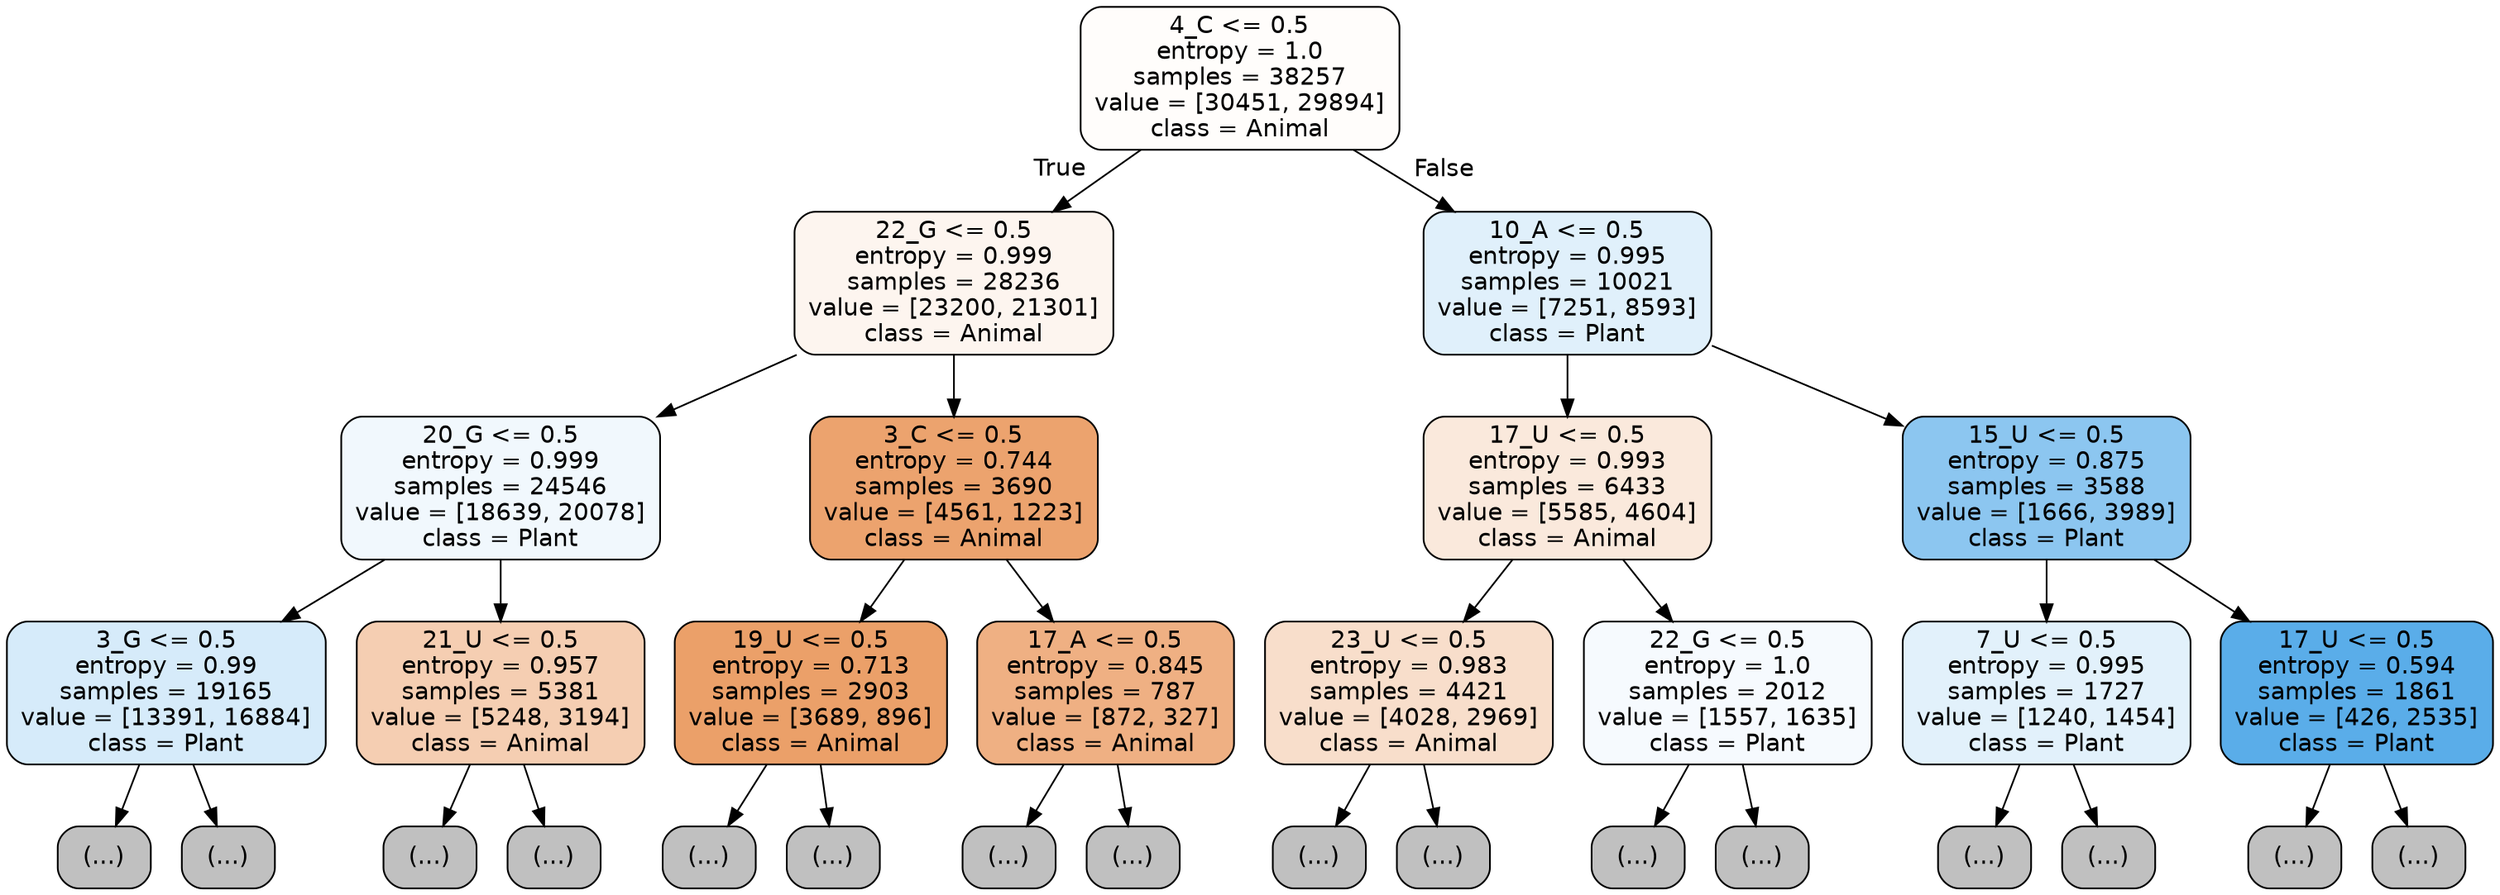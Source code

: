 digraph Tree {
node [shape=box, style="filled, rounded", color="black", fontname="helvetica"] ;
edge [fontname="helvetica"] ;
0 [label="4_C <= 0.5\nentropy = 1.0\nsamples = 38257\nvalue = [30451, 29894]\nclass = Animal", fillcolor="#fffdfb"] ;
1 [label="22_G <= 0.5\nentropy = 0.999\nsamples = 28236\nvalue = [23200, 21301]\nclass = Animal", fillcolor="#fdf5ef"] ;
0 -> 1 [labeldistance=2.5, labelangle=45, headlabel="True"] ;
2 [label="20_G <= 0.5\nentropy = 0.999\nsamples = 24546\nvalue = [18639, 20078]\nclass = Plant", fillcolor="#f1f8fd"] ;
1 -> 2 ;
3 [label="3_G <= 0.5\nentropy = 0.99\nsamples = 19165\nvalue = [13391, 16884]\nclass = Plant", fillcolor="#d6ebfa"] ;
2 -> 3 ;
4 [label="(...)", fillcolor="#C0C0C0"] ;
3 -> 4 ;
6065 [label="(...)", fillcolor="#C0C0C0"] ;
3 -> 6065 ;
8550 [label="21_U <= 0.5\nentropy = 0.957\nsamples = 5381\nvalue = [5248, 3194]\nclass = Animal", fillcolor="#f5ceb2"] ;
2 -> 8550 ;
8551 [label="(...)", fillcolor="#C0C0C0"] ;
8550 -> 8551 ;
11016 [label="(...)", fillcolor="#C0C0C0"] ;
8550 -> 11016 ;
11607 [label="3_C <= 0.5\nentropy = 0.744\nsamples = 3690\nvalue = [4561, 1223]\nclass = Animal", fillcolor="#eca36e"] ;
1 -> 11607 ;
11608 [label="19_U <= 0.5\nentropy = 0.713\nsamples = 2903\nvalue = [3689, 896]\nclass = Animal", fillcolor="#eba069"] ;
11607 -> 11608 ;
11609 [label="(...)", fillcolor="#C0C0C0"] ;
11608 -> 11609 ;
12512 [label="(...)", fillcolor="#C0C0C0"] ;
11608 -> 12512 ;
12787 [label="17_A <= 0.5\nentropy = 0.845\nsamples = 787\nvalue = [872, 327]\nclass = Animal", fillcolor="#efb083"] ;
11607 -> 12787 ;
12788 [label="(...)", fillcolor="#C0C0C0"] ;
12787 -> 12788 ;
13043 [label="(...)", fillcolor="#C0C0C0"] ;
12787 -> 13043 ;
13108 [label="10_A <= 0.5\nentropy = 0.995\nsamples = 10021\nvalue = [7251, 8593]\nclass = Plant", fillcolor="#e0f0fb"] ;
0 -> 13108 [labeldistance=2.5, labelangle=-45, headlabel="False"] ;
13109 [label="17_U <= 0.5\nentropy = 0.993\nsamples = 6433\nvalue = [5585, 4604]\nclass = Animal", fillcolor="#fae9dc"] ;
13108 -> 13109 ;
13110 [label="23_U <= 0.5\nentropy = 0.983\nsamples = 4421\nvalue = [4028, 2969]\nclass = Animal", fillcolor="#f8decb"] ;
13109 -> 13110 ;
13111 [label="(...)", fillcolor="#C0C0C0"] ;
13110 -> 13111 ;
15048 [label="(...)", fillcolor="#C0C0C0"] ;
13110 -> 15048 ;
15143 [label="22_G <= 0.5\nentropy = 1.0\nsamples = 2012\nvalue = [1557, 1635]\nclass = Plant", fillcolor="#f6fafe"] ;
13109 -> 15143 ;
15144 [label="(...)", fillcolor="#C0C0C0"] ;
15143 -> 15144 ;
15837 [label="(...)", fillcolor="#C0C0C0"] ;
15143 -> 15837 ;
15914 [label="15_U <= 0.5\nentropy = 0.875\nsamples = 3588\nvalue = [1666, 3989]\nclass = Plant", fillcolor="#8cc6f0"] ;
13108 -> 15914 ;
15915 [label="7_U <= 0.5\nentropy = 0.995\nsamples = 1727\nvalue = [1240, 1454]\nclass = Plant", fillcolor="#e2f1fb"] ;
15914 -> 15915 ;
15916 [label="(...)", fillcolor="#C0C0C0"] ;
15915 -> 15916 ;
16425 [label="(...)", fillcolor="#C0C0C0"] ;
15915 -> 16425 ;
16580 [label="17_U <= 0.5\nentropy = 0.594\nsamples = 1861\nvalue = [426, 2535]\nclass = Plant", fillcolor="#5aade9"] ;
15914 -> 16580 ;
16581 [label="(...)", fillcolor="#C0C0C0"] ;
16580 -> 16581 ;
16764 [label="(...)", fillcolor="#C0C0C0"] ;
16580 -> 16764 ;
}